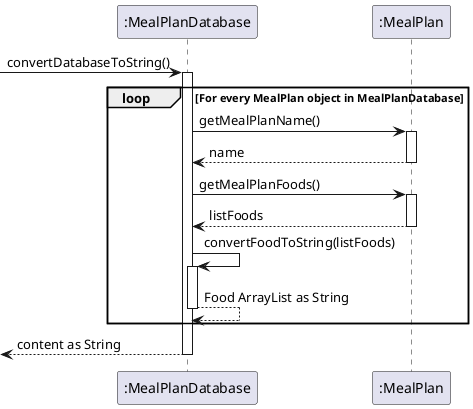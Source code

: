 @startuml
'https://plantuml.com/sequence-diagram

-> ":MealPlanDatabase": convertDatabaseToString()
activate ":MealPlanDatabase"

loop For every MealPlan object in MealPlanDatabase

    ":MealPlanDatabase" -> ":MealPlan": getMealPlanName()
    activate ":MealPlan"
    return name
    ":MealPlanDatabase" -> ":MealPlan": getMealPlanFoods()
    activate ":MealPlan"
    return listFoods
    ":MealPlanDatabase" -> ":MealPlanDatabase": convertFoodToString(listFoods)
    activate ":MealPlanDatabase"
    return Food ArrayList as String
end

return content as String
@enduml

